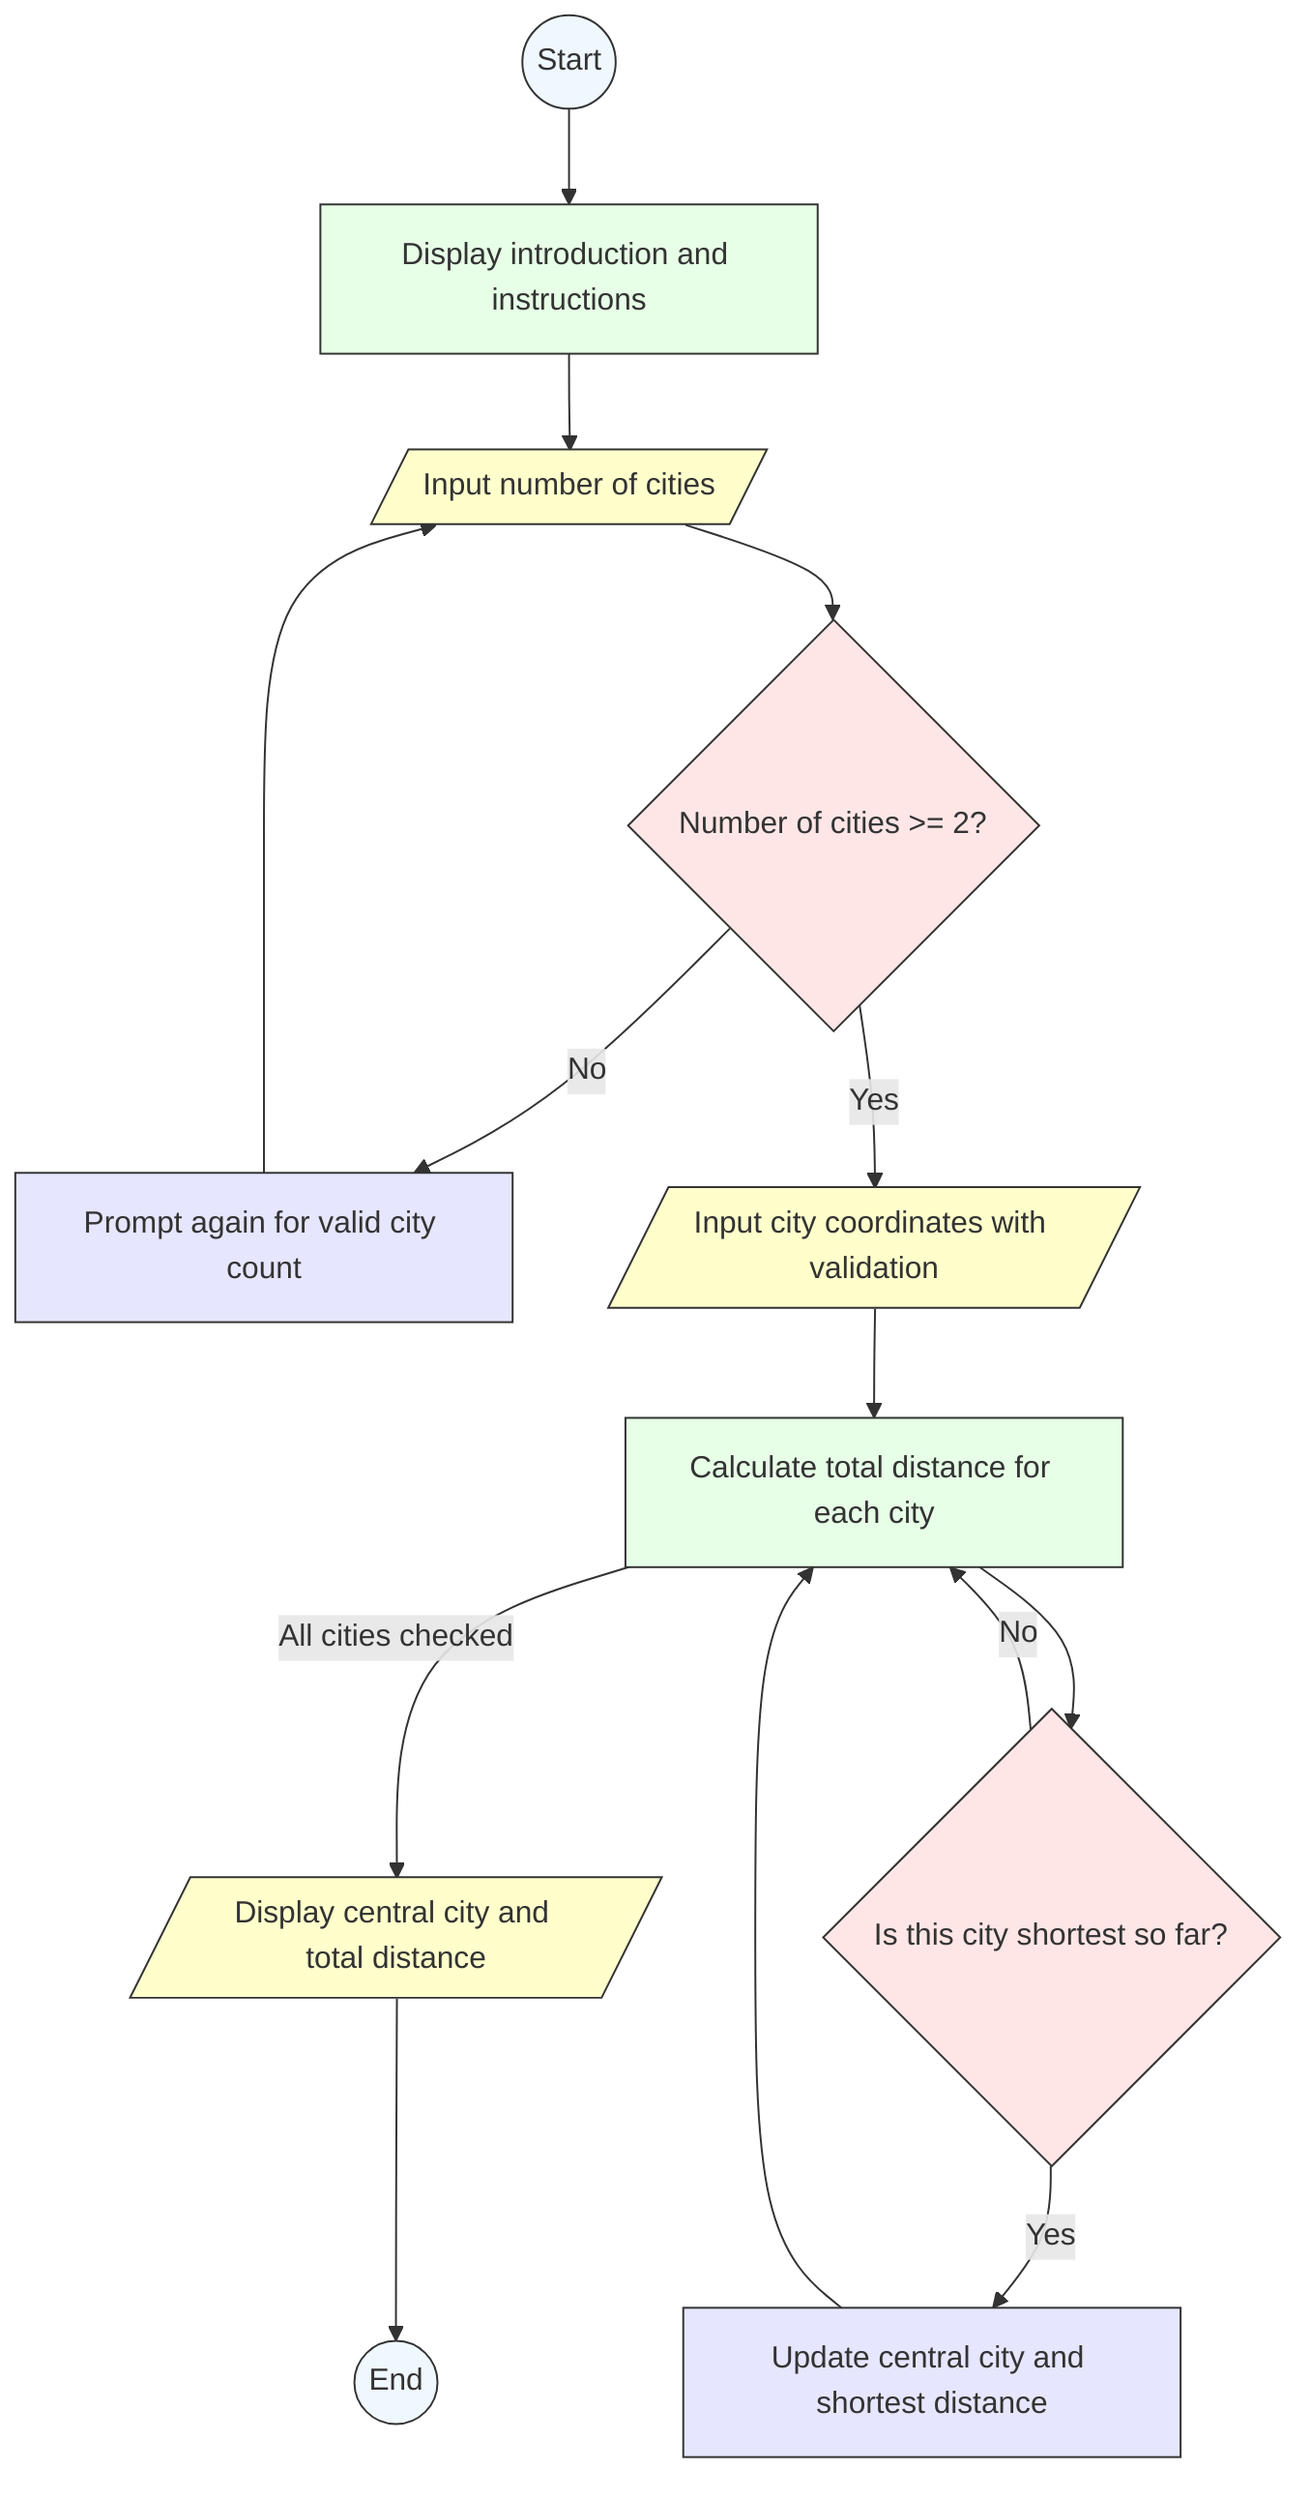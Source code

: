 flowchart TD

    %% Nodes
    A((Start))
    B[Display introduction and instructions]
    C[/Input number of cities/]
    D{Number of cities >= 2?}
    E[Prompt again for valid city count]
    F[/Input city coordinates with validation/]
    G[Calculate total distance for each city]
    H{Is this city shortest so far?}
    I[Update central city and shortest distance]
    J[/Display central city and total distance/]
    K((End))

    %% Edges
    A --> B
    B --> C
    C --> D
    D -- No --> E
    E --> C
    D -- Yes --> F
    F --> G
    G --> H
    H -- Yes --> I
    H -- No --> G
    I --> G
    G -->|All cities checked| J
    J --> K

    %% Styling
    style A fill:#f0f8ff,stroke:#333,stroke-width:1px;
    style B fill:#e6ffe6,stroke:#333,stroke-width:1px;
    style C fill:#ffffcc,stroke:#333,stroke-width:1px;
    style D fill:#ffe6e6,stroke:#333,stroke-width:1px;
    style E fill:#e6e6ff,stroke:#333,stroke-width:1px;
    style F fill:#ffffcc,stroke:#333,stroke-width:1px;
    style G fill:#e6ffe6,stroke:#333,stroke-width:1px;
    style H fill:#ffe6e6,stroke:#333,stroke-width:1px;
    style I fill:#e6e6ff,stroke:#333,stroke-width:1px;
    style J fill:#ffffcc,stroke:#333,stroke-width:1px;
    style K fill:#f0f8ff,stroke:#333,stroke-width:1px;